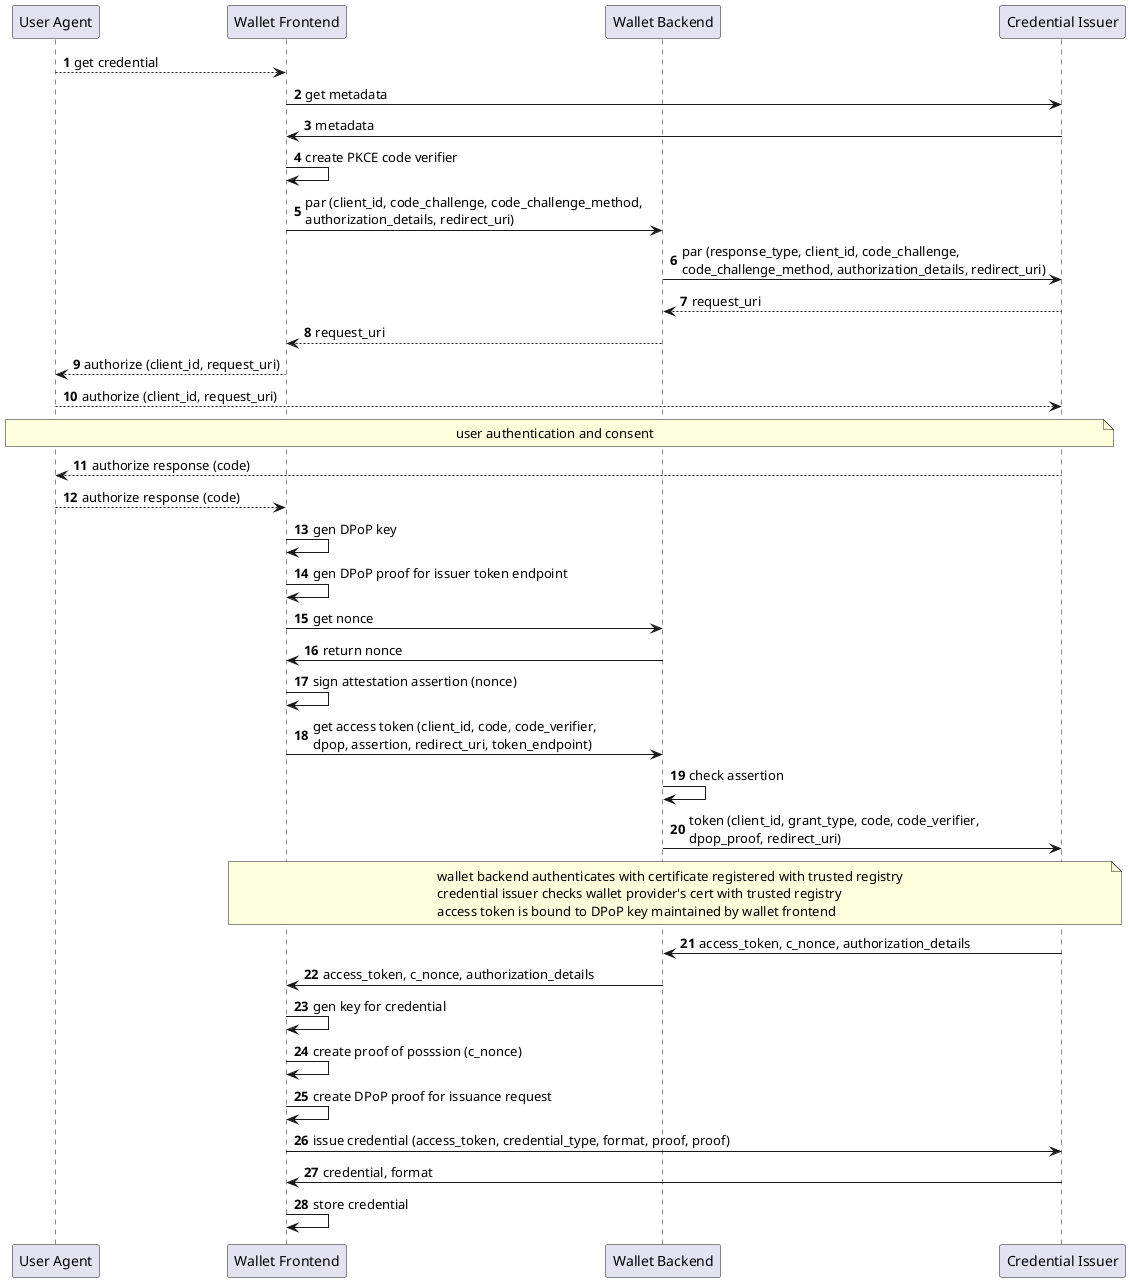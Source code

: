 @startuml

autonumber

participant "User Agent" as ua

participant "Wallet Frontend" as w

participant "Wallet Backend" as b

participant "Credential Issuer" as i

ua --> w: get credential

w -> i: get metadata

i -> w : metadata

w -> w : create PKCE code verifier

w -> b : par (client_id, code_challenge, code_challenge_method, \nauthorization_details, redirect_uri)

b -> i : par (response_type, client_id, code_challenge,\ncode_challenge_method, authorization_details, redirect_uri)

i --> b : request_uri

b --> w : request_uri


w --> ua: authorize (client_id, request_uri)
ua --> i: authorize (client_id, request_uri)


note over ua, i: user authentication and consent

i --> ua : authorize response (code)
ua --> w : authorize response (code)

w -> w : gen DPoP key

w -> w : gen DPoP proof for issuer token endpoint

w -> b : get nonce

b -> w : return nonce

w -> w : sign attestation assertion (nonce)

w -> b : get access token (client_id, code, code_verifier,\ndpop, assertion, redirect_uri, token_endpoint)

b -> b : check assertion

b -> i : token (client_id, grant_type, code, code_verifier,\ndpop_proof, redirect_uri)

note over w, i: wallet backend authenticates with certificate registered with trusted registry\ncredential issuer checks wallet provider's cert with trusted registry\naccess token is bound to DPoP key maintained by wallet frontend

i -> b : access_token, c_nonce, authorization_details

b -> w : access_token, c_nonce, authorization_details

w -> w : gen key for credential

w -> w : create proof of posssion (c_nonce)

w  -> w : create DPoP proof for issuance request

w -> i : issue credential (access_token, credential_type, format, proof, proof)

i -> w : credential, format

w -> w : store credential

@enduml
